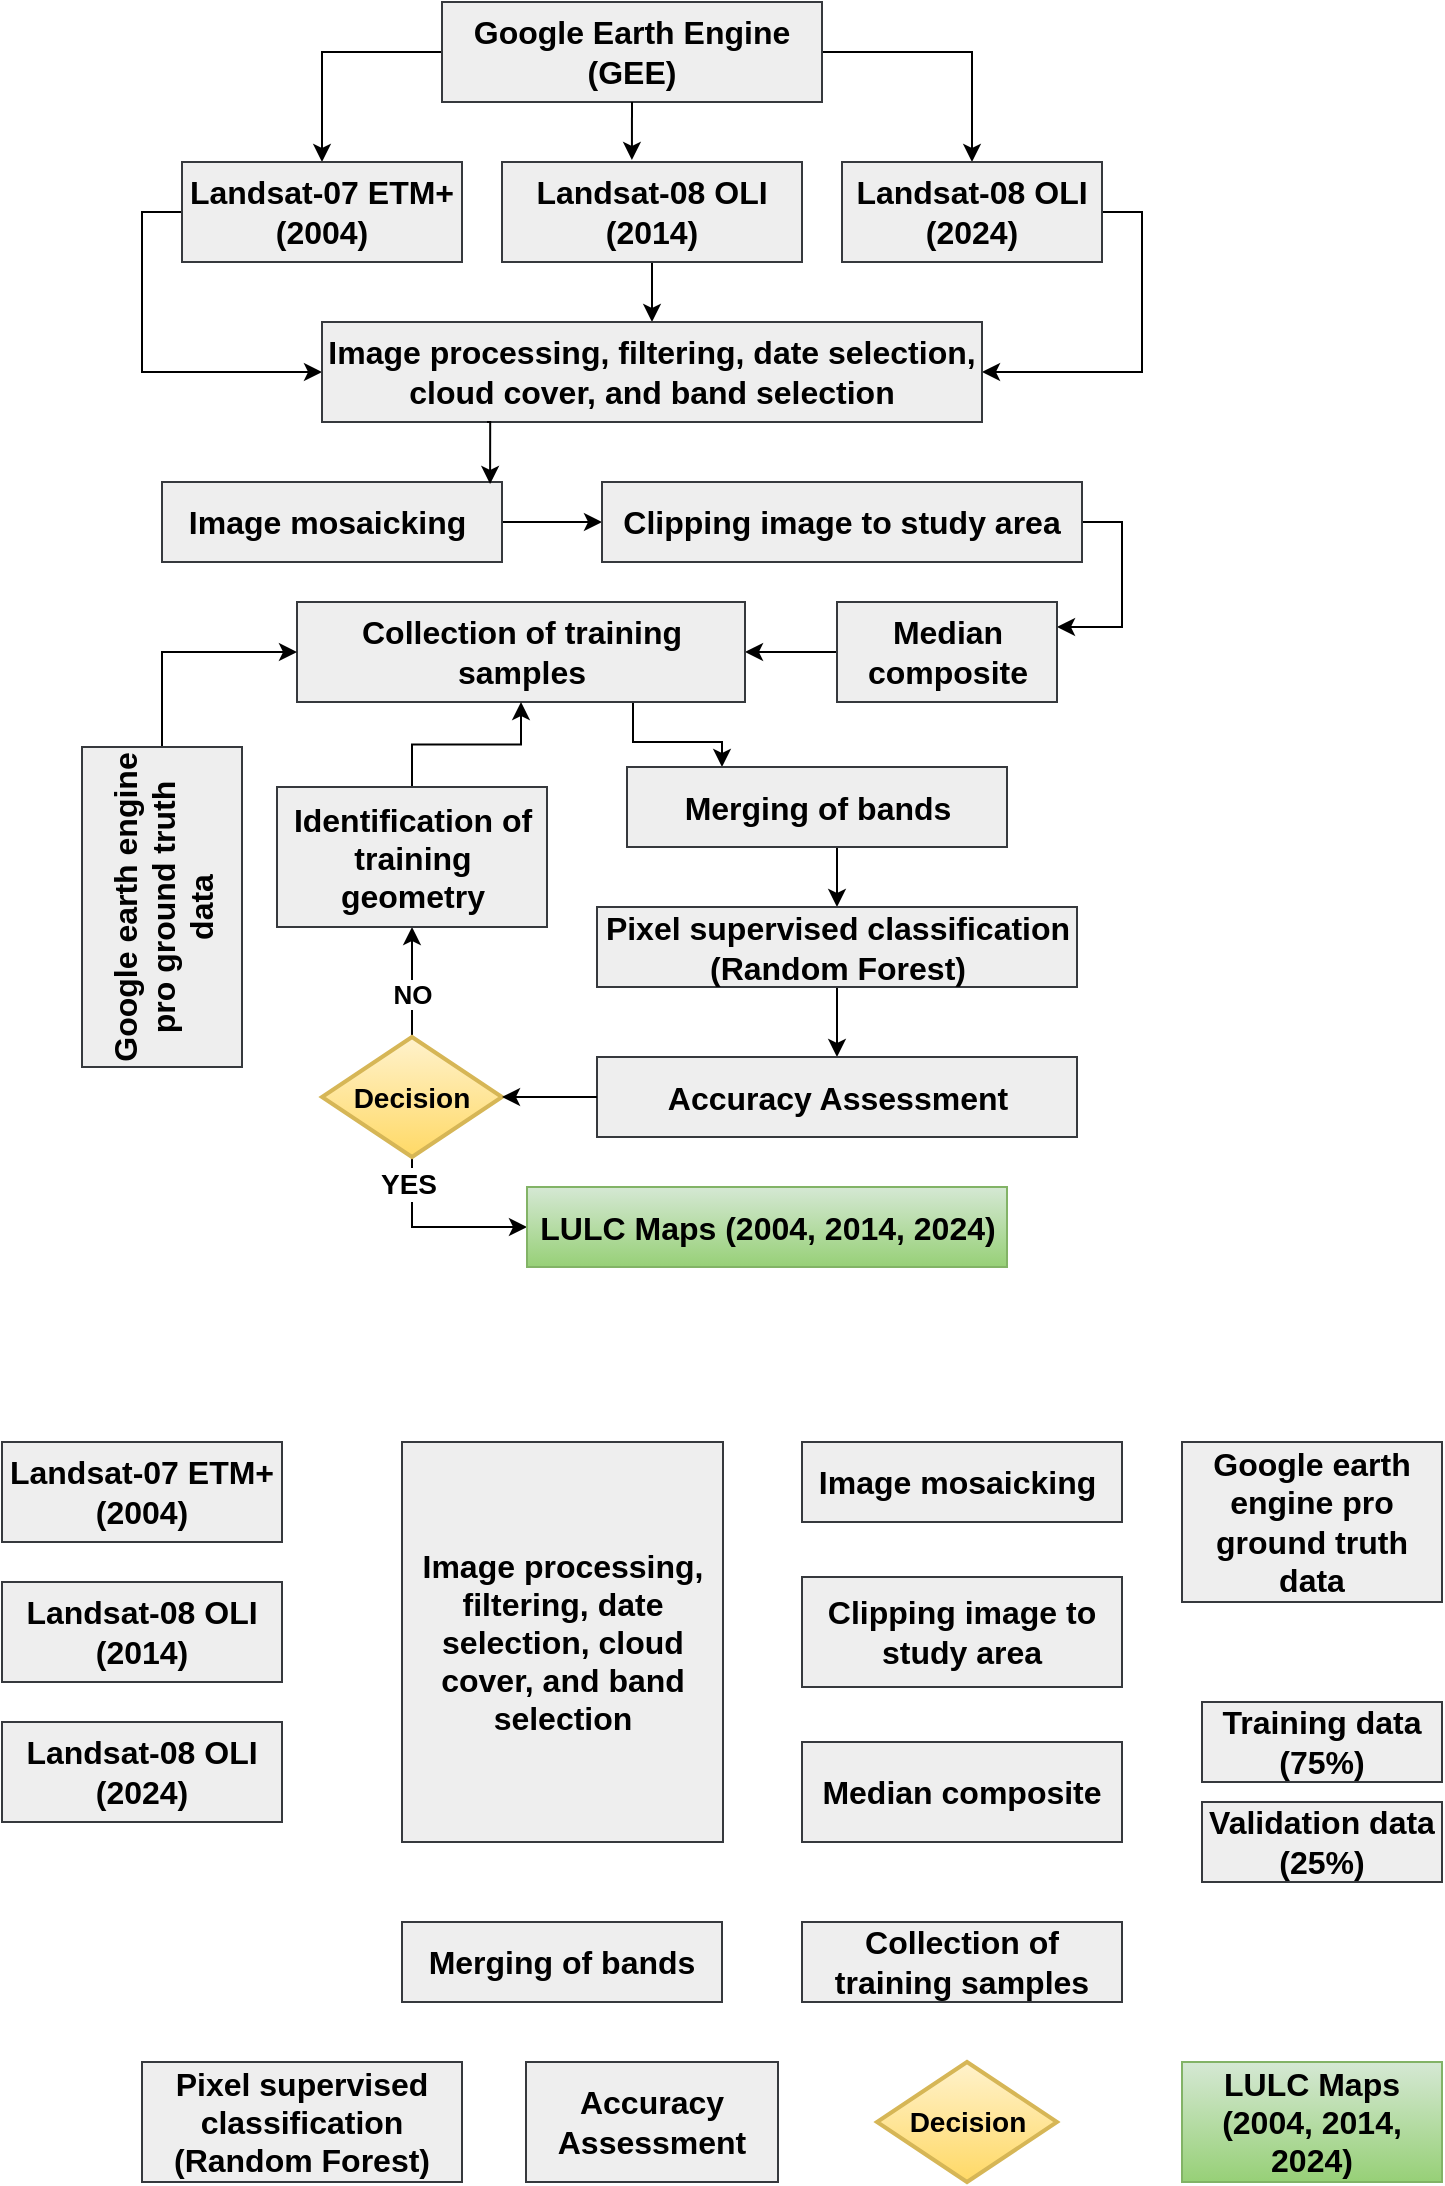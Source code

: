 <mxfile version="28.0.3">
  <diagram name="Page-1" id="bkbml11WEsmU4Ul7aOmc">
    <mxGraphModel dx="872" dy="439" grid="1" gridSize="10" guides="1" tooltips="1" connect="1" arrows="1" fold="1" page="1" pageScale="1" pageWidth="827" pageHeight="1169" math="0" shadow="0">
      <root>
        <mxCell id="0" />
        <mxCell id="1" parent="0" />
        <mxCell id="v_S5VonyDdlzh0pliYqW-7" style="edgeStyle=orthogonalEdgeStyle;rounded=0;orthogonalLoop=1;jettySize=auto;html=1;exitX=1;exitY=0.5;exitDx=0;exitDy=0;" parent="1" source="v_S5VonyDdlzh0pliYqW-1" target="v_S5VonyDdlzh0pliYqW-5" edge="1">
          <mxGeometry relative="1" as="geometry" />
        </mxCell>
        <mxCell id="v_S5VonyDdlzh0pliYqW-8" style="edgeStyle=orthogonalEdgeStyle;rounded=0;orthogonalLoop=1;jettySize=auto;html=1;exitX=0;exitY=0.5;exitDx=0;exitDy=0;entryX=0.5;entryY=0;entryDx=0;entryDy=0;" parent="1" source="v_S5VonyDdlzh0pliYqW-1" target="v_S5VonyDdlzh0pliYqW-3" edge="1">
          <mxGeometry relative="1" as="geometry" />
        </mxCell>
        <mxCell id="v_S5VonyDdlzh0pliYqW-1" value="&lt;b&gt;&lt;font style=&quot;font-size: 16px;&quot;&gt;Google Earth Engine (GEE)&lt;/font&gt;&lt;/b&gt;" style="rounded=0;whiteSpace=wrap;html=1;fillColor=#eeeeee;strokeColor=#36393d;" parent="1" vertex="1">
          <mxGeometry x="260" y="40" width="190" height="50" as="geometry" />
        </mxCell>
        <mxCell id="v_S5VonyDdlzh0pliYqW-10" style="edgeStyle=orthogonalEdgeStyle;rounded=0;orthogonalLoop=1;jettySize=auto;html=1;exitX=0;exitY=0.5;exitDx=0;exitDy=0;entryX=0;entryY=0.5;entryDx=0;entryDy=0;" parent="1" source="v_S5VonyDdlzh0pliYqW-3" target="v_S5VonyDdlzh0pliYqW-9" edge="1">
          <mxGeometry relative="1" as="geometry" />
        </mxCell>
        <mxCell id="v_S5VonyDdlzh0pliYqW-3" value="&lt;b&gt;&lt;font style=&quot;font-size: 16px;&quot;&gt;Landsat-07 ETM+&lt;br&gt;(2004)&lt;/font&gt;&lt;/b&gt;" style="rounded=0;whiteSpace=wrap;html=1;fillColor=#eeeeee;strokeColor=#36393d;" parent="1" vertex="1">
          <mxGeometry x="130" y="120" width="140" height="50" as="geometry" />
        </mxCell>
        <mxCell id="v_S5VonyDdlzh0pliYqW-11" style="edgeStyle=orthogonalEdgeStyle;rounded=0;orthogonalLoop=1;jettySize=auto;html=1;exitX=0.5;exitY=1;exitDx=0;exitDy=0;entryX=0.5;entryY=0;entryDx=0;entryDy=0;" parent="1" source="v_S5VonyDdlzh0pliYqW-4" target="v_S5VonyDdlzh0pliYqW-9" edge="1">
          <mxGeometry relative="1" as="geometry" />
        </mxCell>
        <mxCell id="v_S5VonyDdlzh0pliYqW-4" value="&lt;b&gt;&lt;font style=&quot;font-size: 16px;&quot;&gt;Landsat-08 OLI&lt;br&gt;(2014)&lt;/font&gt;&lt;/b&gt;" style="rounded=0;whiteSpace=wrap;html=1;fillColor=#eeeeee;strokeColor=#36393d;" parent="1" vertex="1">
          <mxGeometry x="290" y="120" width="150" height="50" as="geometry" />
        </mxCell>
        <mxCell id="v_S5VonyDdlzh0pliYqW-12" style="edgeStyle=orthogonalEdgeStyle;rounded=0;orthogonalLoop=1;jettySize=auto;html=1;exitX=1;exitY=0.5;exitDx=0;exitDy=0;entryX=1;entryY=0.5;entryDx=0;entryDy=0;" parent="1" source="v_S5VonyDdlzh0pliYqW-5" target="v_S5VonyDdlzh0pliYqW-9" edge="1">
          <mxGeometry relative="1" as="geometry" />
        </mxCell>
        <mxCell id="v_S5VonyDdlzh0pliYqW-5" value="&lt;b&gt;&lt;font style=&quot;font-size: 16px;&quot;&gt;Landsat-08 OLI&lt;br&gt;(2024)&lt;/font&gt;&lt;/b&gt;" style="rounded=0;whiteSpace=wrap;html=1;fillColor=#eeeeee;strokeColor=#36393d;" parent="1" vertex="1">
          <mxGeometry x="460" y="120" width="130" height="50" as="geometry" />
        </mxCell>
        <mxCell id="v_S5VonyDdlzh0pliYqW-6" style="edgeStyle=orthogonalEdgeStyle;rounded=0;orthogonalLoop=1;jettySize=auto;html=1;exitX=0.5;exitY=1;exitDx=0;exitDy=0;entryX=0.433;entryY=-0.02;entryDx=0;entryDy=0;entryPerimeter=0;" parent="1" source="v_S5VonyDdlzh0pliYqW-1" target="v_S5VonyDdlzh0pliYqW-4" edge="1">
          <mxGeometry relative="1" as="geometry" />
        </mxCell>
        <mxCell id="v_S5VonyDdlzh0pliYqW-9" value="&lt;b&gt;&lt;font style=&quot;font-size: 16px;&quot;&gt;Image processing, filtering, date selection, cloud cover, and band selection&lt;/font&gt;&lt;/b&gt;" style="rounded=0;whiteSpace=wrap;html=1;fillColor=#eeeeee;strokeColor=#36393d;" parent="1" vertex="1">
          <mxGeometry x="200" y="200" width="330" height="50" as="geometry" />
        </mxCell>
        <mxCell id="v_S5VonyDdlzh0pliYqW-20" style="edgeStyle=orthogonalEdgeStyle;rounded=0;orthogonalLoop=1;jettySize=auto;html=1;exitX=1;exitY=0.5;exitDx=0;exitDy=0;entryX=0;entryY=0.5;entryDx=0;entryDy=0;" parent="1" source="v_S5VonyDdlzh0pliYqW-13" target="v_S5VonyDdlzh0pliYqW-14" edge="1">
          <mxGeometry relative="1" as="geometry" />
        </mxCell>
        <mxCell id="v_S5VonyDdlzh0pliYqW-13" value="&lt;span style=&quot;font-size: 16px;&quot;&gt;&lt;b&gt;Image mosaicking&amp;nbsp;&lt;/b&gt;&lt;/span&gt;" style="rounded=0;whiteSpace=wrap;html=1;fillColor=#eeeeee;strokeColor=#36393d;" parent="1" vertex="1">
          <mxGeometry x="120" y="280" width="170" height="40" as="geometry" />
        </mxCell>
        <mxCell id="S091G2MCqINUJ3p7p08H-26" style="edgeStyle=orthogonalEdgeStyle;rounded=0;orthogonalLoop=1;jettySize=auto;html=1;exitX=1;exitY=0.5;exitDx=0;exitDy=0;entryX=1;entryY=0.25;entryDx=0;entryDy=0;" parent="1" source="v_S5VonyDdlzh0pliYqW-14" target="v_S5VonyDdlzh0pliYqW-15" edge="1">
          <mxGeometry relative="1" as="geometry" />
        </mxCell>
        <mxCell id="v_S5VonyDdlzh0pliYqW-14" value="&lt;span style=&quot;font-size: 16px;&quot;&gt;&lt;b&gt;Clipping image to study area&lt;/b&gt;&lt;/span&gt;" style="rounded=0;whiteSpace=wrap;html=1;fillColor=#eeeeee;strokeColor=#36393d;" parent="1" vertex="1">
          <mxGeometry x="340" y="280" width="240" height="40" as="geometry" />
        </mxCell>
        <mxCell id="S091G2MCqINUJ3p7p08H-23" style="edgeStyle=orthogonalEdgeStyle;rounded=0;orthogonalLoop=1;jettySize=auto;html=1;exitX=0;exitY=0.5;exitDx=0;exitDy=0;entryX=1;entryY=0.5;entryDx=0;entryDy=0;" parent="1" source="v_S5VonyDdlzh0pliYqW-15" target="v_S5VonyDdlzh0pliYqW-16" edge="1">
          <mxGeometry relative="1" as="geometry" />
        </mxCell>
        <mxCell id="v_S5VonyDdlzh0pliYqW-15" value="&lt;span style=&quot;font-size: 16px;&quot;&gt;&lt;b&gt;Median composite&lt;/b&gt;&lt;/span&gt;" style="rounded=0;whiteSpace=wrap;html=1;fillColor=#eeeeee;strokeColor=#36393d;" parent="1" vertex="1">
          <mxGeometry x="457.5" y="340" width="110" height="50" as="geometry" />
        </mxCell>
        <mxCell id="S091G2MCqINUJ3p7p08H-15" style="edgeStyle=orthogonalEdgeStyle;rounded=0;orthogonalLoop=1;jettySize=auto;html=1;exitX=0.75;exitY=1;exitDx=0;exitDy=0;entryX=0.25;entryY=0;entryDx=0;entryDy=0;" parent="1" source="v_S5VonyDdlzh0pliYqW-16" target="v_S5VonyDdlzh0pliYqW-17" edge="1">
          <mxGeometry relative="1" as="geometry" />
        </mxCell>
        <mxCell id="v_S5VonyDdlzh0pliYqW-16" value="&lt;span style=&quot;font-size: 16px;&quot;&gt;&lt;b&gt;Collection of training samples&lt;/b&gt;&lt;/span&gt;" style="rounded=0;whiteSpace=wrap;html=1;fillColor=#eeeeee;strokeColor=#36393d;" parent="1" vertex="1">
          <mxGeometry x="187.5" y="340" width="224" height="50" as="geometry" />
        </mxCell>
        <mxCell id="S091G2MCqINUJ3p7p08H-9" style="edgeStyle=orthogonalEdgeStyle;rounded=0;orthogonalLoop=1;jettySize=auto;html=1;exitX=0.5;exitY=1;exitDx=0;exitDy=0;entryX=0.5;entryY=0;entryDx=0;entryDy=0;" parent="1" source="v_S5VonyDdlzh0pliYqW-17" target="v_S5VonyDdlzh0pliYqW-18" edge="1">
          <mxGeometry relative="1" as="geometry" />
        </mxCell>
        <mxCell id="v_S5VonyDdlzh0pliYqW-17" value="&lt;span style=&quot;font-size: 16px;&quot;&gt;&lt;b&gt;Merging of bands&lt;/b&gt;&lt;/span&gt;" style="rounded=0;whiteSpace=wrap;html=1;fillColor=#eeeeee;strokeColor=#36393d;" parent="1" vertex="1">
          <mxGeometry x="352.5" y="422.5" width="190" height="40" as="geometry" />
        </mxCell>
        <mxCell id="v_S5VonyDdlzh0pliYqW-38" style="edgeStyle=orthogonalEdgeStyle;rounded=0;orthogonalLoop=1;jettySize=auto;html=1;exitX=0.5;exitY=1;exitDx=0;exitDy=0;entryX=0.5;entryY=0;entryDx=0;entryDy=0;" parent="1" source="v_S5VonyDdlzh0pliYqW-18" target="v_S5VonyDdlzh0pliYqW-27" edge="1">
          <mxGeometry relative="1" as="geometry" />
        </mxCell>
        <mxCell id="v_S5VonyDdlzh0pliYqW-18" value="&lt;span style=&quot;font-size: 16px;&quot;&gt;&lt;b&gt;Pixel supervised classification&lt;/b&gt;&lt;/span&gt;&lt;div&gt;&lt;span style=&quot;font-size: 16px;&quot;&gt;&lt;b&gt;(Random Forest)&lt;/b&gt;&lt;/span&gt;&lt;/div&gt;" style="rounded=0;whiteSpace=wrap;html=1;fillColor=#eeeeee;strokeColor=#36393d;" parent="1" vertex="1">
          <mxGeometry x="337.5" y="492.5" width="240" height="40" as="geometry" />
        </mxCell>
        <mxCell id="v_S5VonyDdlzh0pliYqW-33" style="edgeStyle=orthogonalEdgeStyle;rounded=0;orthogonalLoop=1;jettySize=auto;html=1;exitX=0.5;exitY=1;exitDx=0;exitDy=0;exitPerimeter=0;entryX=0;entryY=0.5;entryDx=0;entryDy=0;" parent="1" source="v_S5VonyDdlzh0pliYqW-26" target="v_S5VonyDdlzh0pliYqW-30" edge="1">
          <mxGeometry relative="1" as="geometry" />
        </mxCell>
        <mxCell id="v_S5VonyDdlzh0pliYqW-34" value="&lt;font style=&quot;font-size: 14px;&quot;&gt;&lt;b&gt;YES&lt;/b&gt;&lt;/font&gt;" style="edgeLabel;html=1;align=center;verticalAlign=middle;resizable=0;points=[];" parent="v_S5VonyDdlzh0pliYqW-33" vertex="1" connectable="0">
          <mxGeometry x="-0.721" y="-2" relative="1" as="geometry">
            <mxPoint as="offset" />
          </mxGeometry>
        </mxCell>
        <mxCell id="S091G2MCqINUJ3p7p08H-3" style="edgeStyle=orthogonalEdgeStyle;rounded=0;orthogonalLoop=1;jettySize=auto;html=1;exitX=0.5;exitY=0;exitDx=0;exitDy=0;exitPerimeter=0;entryX=0.5;entryY=1;entryDx=0;entryDy=0;" parent="1" source="v_S5VonyDdlzh0pliYqW-26" target="S091G2MCqINUJ3p7p08H-1" edge="1">
          <mxGeometry relative="1" as="geometry" />
        </mxCell>
        <mxCell id="S091G2MCqINUJ3p7p08H-4" value="&lt;b&gt;&lt;font style=&quot;font-size: 13px;&quot;&gt;NO&lt;/font&gt;&lt;/b&gt;" style="edgeLabel;html=1;align=center;verticalAlign=middle;resizable=0;points=[];" parent="S091G2MCqINUJ3p7p08H-3" vertex="1" connectable="0">
          <mxGeometry x="-0.2" y="1" relative="1" as="geometry">
            <mxPoint x="1" as="offset" />
          </mxGeometry>
        </mxCell>
        <mxCell id="v_S5VonyDdlzh0pliYqW-26" value="&lt;b&gt;&lt;font style=&quot;font-size: 14px;&quot;&gt;Decision&lt;/font&gt;&lt;/b&gt;" style="strokeWidth=2;html=1;shape=mxgraph.flowchart.decision;whiteSpace=wrap;fillColor=#fff2cc;strokeColor=#d6b656;gradientColor=#ffd966;" parent="1" vertex="1">
          <mxGeometry x="200" y="557.5" width="90" height="60" as="geometry" />
        </mxCell>
        <mxCell id="v_S5VonyDdlzh0pliYqW-27" value="&lt;span style=&quot;font-size: 16px;&quot;&gt;&lt;b&gt;Accuracy Assessment&lt;/b&gt;&lt;/span&gt;" style="rounded=0;whiteSpace=wrap;html=1;fillColor=#eeeeee;strokeColor=#36393d;" parent="1" vertex="1">
          <mxGeometry x="337.5" y="567.5" width="240" height="40" as="geometry" />
        </mxCell>
        <mxCell id="v_S5VonyDdlzh0pliYqW-30" value="&lt;span style=&quot;font-size: 16px;&quot;&gt;&lt;b&gt;LULC Maps (2004, 2014, 2024)&lt;/b&gt;&lt;/span&gt;" style="rounded=0;whiteSpace=wrap;html=1;fillColor=#d5e8d4;strokeColor=#82b366;gradientColor=#97d077;" parent="1" vertex="1">
          <mxGeometry x="302.5" y="632.5" width="240" height="40" as="geometry" />
        </mxCell>
        <mxCell id="v_S5VonyDdlzh0pliYqW-31" style="edgeStyle=orthogonalEdgeStyle;rounded=0;orthogonalLoop=1;jettySize=auto;html=1;exitX=0;exitY=0.5;exitDx=0;exitDy=0;entryX=1;entryY=0.5;entryDx=0;entryDy=0;entryPerimeter=0;" parent="1" source="v_S5VonyDdlzh0pliYqW-27" target="v_S5VonyDdlzh0pliYqW-26" edge="1">
          <mxGeometry relative="1" as="geometry" />
        </mxCell>
        <mxCell id="S091G2MCqINUJ3p7p08H-18" style="edgeStyle=orthogonalEdgeStyle;rounded=0;orthogonalLoop=1;jettySize=auto;html=1;exitX=0.5;exitY=0;exitDx=0;exitDy=0;" parent="1" source="S091G2MCqINUJ3p7p08H-1" target="v_S5VonyDdlzh0pliYqW-16" edge="1">
          <mxGeometry relative="1" as="geometry" />
        </mxCell>
        <mxCell id="S091G2MCqINUJ3p7p08H-1" value="&lt;span style=&quot;font-size: 16px;&quot;&gt;&lt;b&gt;Identification of training geometry&lt;/b&gt;&lt;/span&gt;" style="rounded=0;whiteSpace=wrap;html=1;fillColor=#eeeeee;strokeColor=#36393d;" parent="1" vertex="1">
          <mxGeometry x="177.5" y="432.5" width="135" height="70" as="geometry" />
        </mxCell>
        <mxCell id="S091G2MCqINUJ3p7p08H-19" style="edgeStyle=orthogonalEdgeStyle;rounded=0;orthogonalLoop=1;jettySize=auto;html=1;exitX=1;exitY=0.5;exitDx=0;exitDy=0;entryX=0;entryY=0.5;entryDx=0;entryDy=0;" parent="1" source="S091G2MCqINUJ3p7p08H-16" target="v_S5VonyDdlzh0pliYqW-16" edge="1">
          <mxGeometry relative="1" as="geometry" />
        </mxCell>
        <mxCell id="S091G2MCqINUJ3p7p08H-16" value="&lt;span style=&quot;font-size: 16px;&quot;&gt;&lt;b&gt;Google earth engine pro ground truth data&lt;/b&gt;&lt;/span&gt;" style="rounded=0;whiteSpace=wrap;html=1;rotation=-90;fillColor=#eeeeee;strokeColor=#36393d;" parent="1" vertex="1">
          <mxGeometry x="40" y="452.5" width="160" height="80" as="geometry" />
        </mxCell>
        <mxCell id="S091G2MCqINUJ3p7p08H-25" style="edgeStyle=orthogonalEdgeStyle;rounded=0;orthogonalLoop=1;jettySize=auto;html=1;exitX=0.25;exitY=1;exitDx=0;exitDy=0;entryX=0.965;entryY=0.025;entryDx=0;entryDy=0;entryPerimeter=0;" parent="1" source="v_S5VonyDdlzh0pliYqW-9" target="v_S5VonyDdlzh0pliYqW-13" edge="1">
          <mxGeometry relative="1" as="geometry" />
        </mxCell>
        <mxCell id="zDOtt2aKJJ8Iyy-RlzUw-3" value="&lt;b&gt;&lt;font style=&quot;font-size: 16px;&quot;&gt;Landsat-07 ETM+&lt;br&gt;(2004)&lt;/font&gt;&lt;/b&gt;" style="rounded=0;whiteSpace=wrap;html=1;fillColor=#eeeeee;strokeColor=#36393d;" vertex="1" parent="1">
          <mxGeometry x="40" y="760" width="140" height="50" as="geometry" />
        </mxCell>
        <mxCell id="zDOtt2aKJJ8Iyy-RlzUw-5" value="&lt;b&gt;&lt;font style=&quot;font-size: 16px;&quot;&gt;Landsat-08 OLI&lt;br&gt;(2014)&lt;/font&gt;&lt;/b&gt;" style="rounded=0;whiteSpace=wrap;html=1;fillColor=#eeeeee;strokeColor=#36393d;" vertex="1" parent="1">
          <mxGeometry x="40" y="830" width="140" height="50" as="geometry" />
        </mxCell>
        <mxCell id="zDOtt2aKJJ8Iyy-RlzUw-6" value="&lt;b&gt;&lt;font style=&quot;font-size: 16px;&quot;&gt;Landsat-08 OLI&lt;br&gt;(2024)&lt;/font&gt;&lt;/b&gt;" style="rounded=0;whiteSpace=wrap;html=1;fillColor=#eeeeee;strokeColor=#36393d;" vertex="1" parent="1">
          <mxGeometry x="40" y="900" width="140" height="50" as="geometry" />
        </mxCell>
        <mxCell id="zDOtt2aKJJ8Iyy-RlzUw-7" value="&lt;b&gt;&lt;font style=&quot;font-size: 16px;&quot;&gt;Image processing, filtering, date selection, cloud cover, and band selection&lt;/font&gt;&lt;/b&gt;" style="rounded=0;whiteSpace=wrap;html=1;fillColor=#eeeeee;strokeColor=#36393d;" vertex="1" parent="1">
          <mxGeometry x="240" y="760" width="160.5" height="200" as="geometry" />
        </mxCell>
        <mxCell id="zDOtt2aKJJ8Iyy-RlzUw-8" value="&lt;span style=&quot;font-size: 16px;&quot;&gt;&lt;b&gt;Image mosaicking&amp;nbsp;&lt;/b&gt;&lt;/span&gt;" style="rounded=0;whiteSpace=wrap;html=1;fillColor=#eeeeee;strokeColor=#36393d;" vertex="1" parent="1">
          <mxGeometry x="440" y="760" width="160" height="40" as="geometry" />
        </mxCell>
        <mxCell id="zDOtt2aKJJ8Iyy-RlzUw-9" value="&lt;span style=&quot;font-size: 16px;&quot;&gt;&lt;b&gt;Clipping image to study area&lt;/b&gt;&lt;/span&gt;" style="rounded=0;whiteSpace=wrap;html=1;fillColor=#eeeeee;strokeColor=#36393d;" vertex="1" parent="1">
          <mxGeometry x="440" y="827.5" width="160" height="55" as="geometry" />
        </mxCell>
        <mxCell id="zDOtt2aKJJ8Iyy-RlzUw-10" value="&lt;span style=&quot;font-size: 16px;&quot;&gt;&lt;b&gt;Median composite&lt;/b&gt;&lt;/span&gt;" style="rounded=0;whiteSpace=wrap;html=1;fillColor=#eeeeee;strokeColor=#36393d;" vertex="1" parent="1">
          <mxGeometry x="440" y="910" width="160" height="50" as="geometry" />
        </mxCell>
        <mxCell id="zDOtt2aKJJ8Iyy-RlzUw-11" value="&lt;span style=&quot;font-size: 16px;&quot;&gt;&lt;b&gt;Collection of training samples&lt;/b&gt;&lt;/span&gt;" style="rounded=0;whiteSpace=wrap;html=1;fillColor=#eeeeee;strokeColor=#36393d;" vertex="1" parent="1">
          <mxGeometry x="440" y="1000" width="160" height="40" as="geometry" />
        </mxCell>
        <mxCell id="zDOtt2aKJJ8Iyy-RlzUw-12" value="&lt;span style=&quot;font-size: 16px;&quot;&gt;&lt;b&gt;Merging of bands&lt;/b&gt;&lt;/span&gt;" style="rounded=0;whiteSpace=wrap;html=1;fillColor=#eeeeee;strokeColor=#36393d;" vertex="1" parent="1">
          <mxGeometry x="240" y="1000" width="160" height="40" as="geometry" />
        </mxCell>
        <mxCell id="zDOtt2aKJJ8Iyy-RlzUw-15" value="&lt;span style=&quot;font-size: 16px;&quot;&gt;&lt;b&gt;Pixel supervised classification&lt;/b&gt;&lt;/span&gt;&lt;div&gt;&lt;span style=&quot;font-size: 16px;&quot;&gt;&lt;b&gt;(Random Forest)&lt;/b&gt;&lt;/span&gt;&lt;/div&gt;" style="rounded=0;whiteSpace=wrap;html=1;fillColor=#eeeeee;strokeColor=#36393d;" vertex="1" parent="1">
          <mxGeometry x="110" y="1070" width="160" height="60" as="geometry" />
        </mxCell>
        <mxCell id="zDOtt2aKJJ8Iyy-RlzUw-17" value="&lt;span style=&quot;font-size: 16px;&quot;&gt;&lt;b&gt;Google earth engine pro ground truth data&lt;/b&gt;&lt;/span&gt;" style="rounded=0;whiteSpace=wrap;html=1;rotation=0;fillColor=#eeeeee;strokeColor=#36393d;" vertex="1" parent="1">
          <mxGeometry x="630" y="760" width="130" height="80" as="geometry" />
        </mxCell>
        <mxCell id="zDOtt2aKJJ8Iyy-RlzUw-18" value="&lt;span style=&quot;font-size: 16px;&quot;&gt;&lt;b&gt;Accuracy Assessment&lt;/b&gt;&lt;/span&gt;" style="rounded=0;whiteSpace=wrap;html=1;fillColor=#eeeeee;strokeColor=#36393d;" vertex="1" parent="1">
          <mxGeometry x="302" y="1070" width="126" height="60" as="geometry" />
        </mxCell>
        <mxCell id="zDOtt2aKJJ8Iyy-RlzUw-20" value="&lt;span style=&quot;font-size: 16px;&quot;&gt;&lt;b&gt;Training data (75%)&lt;/b&gt;&lt;/span&gt;" style="rounded=0;whiteSpace=wrap;html=1;fillColor=#eeeeee;strokeColor=#36393d;" vertex="1" parent="1">
          <mxGeometry x="640" y="890" width="120" height="40" as="geometry" />
        </mxCell>
        <mxCell id="zDOtt2aKJJ8Iyy-RlzUw-21" value="&lt;span style=&quot;font-size: 16px;&quot;&gt;&lt;b&gt;Validation data (25%)&lt;/b&gt;&lt;/span&gt;" style="rounded=0;whiteSpace=wrap;html=1;fillColor=#eeeeee;strokeColor=#36393d;" vertex="1" parent="1">
          <mxGeometry x="640" y="940" width="120" height="40" as="geometry" />
        </mxCell>
        <mxCell id="zDOtt2aKJJ8Iyy-RlzUw-22" value="&lt;b&gt;&lt;font style=&quot;font-size: 14px;&quot;&gt;Decision&lt;/font&gt;&lt;/b&gt;" style="strokeWidth=2;html=1;shape=mxgraph.flowchart.decision;whiteSpace=wrap;fillColor=#fff2cc;strokeColor=#d6b656;gradientColor=#ffd966;" vertex="1" parent="1">
          <mxGeometry x="477.5" y="1070" width="90" height="60" as="geometry" />
        </mxCell>
        <mxCell id="zDOtt2aKJJ8Iyy-RlzUw-23" value="&lt;span style=&quot;font-size: 16px;&quot;&gt;&lt;b&gt;LULC Maps (2004, 2014, 2024)&lt;/b&gt;&lt;/span&gt;" style="rounded=0;whiteSpace=wrap;html=1;fillColor=#d5e8d4;strokeColor=#82b366;gradientColor=#97d077;" vertex="1" parent="1">
          <mxGeometry x="630" y="1070" width="130" height="60" as="geometry" />
        </mxCell>
      </root>
    </mxGraphModel>
  </diagram>
</mxfile>
